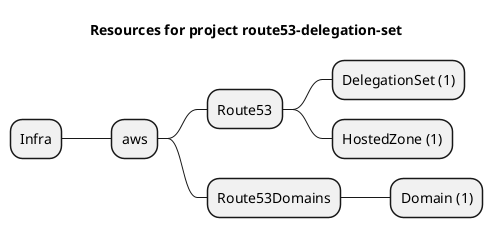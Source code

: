 @startmindmap
title Resources for project route53-delegation-set
skinparam monochrome true
+ Infra
++ aws
+++ Route53
++++ DelegationSet (1)
++++ HostedZone (1)
+++ Route53Domains
++++ Domain (1)
@endmindmap